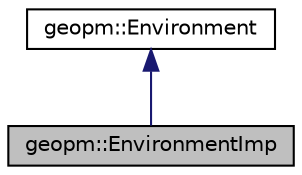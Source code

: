 digraph "geopm::EnvironmentImp"
{
 // LATEX_PDF_SIZE
  edge [fontname="Helvetica",fontsize="10",labelfontname="Helvetica",labelfontsize="10"];
  node [fontname="Helvetica",fontsize="10",shape=record];
  Node1 [label="geopm::EnvironmentImp",height=0.2,width=0.4,color="black", fillcolor="grey75", style="filled", fontcolor="black",tooltip=" "];
  Node2 -> Node1 [dir="back",color="midnightblue",fontsize="10",style="solid",fontname="Helvetica"];
  Node2 [label="geopm::Environment",height=0.2,width=0.4,color="black", fillcolor="white", style="filled",URL="$classgeopm_1_1_environment.html",tooltip="Environment class encapsulates all functionality related to dealing with runtime environment variable..."];
}
